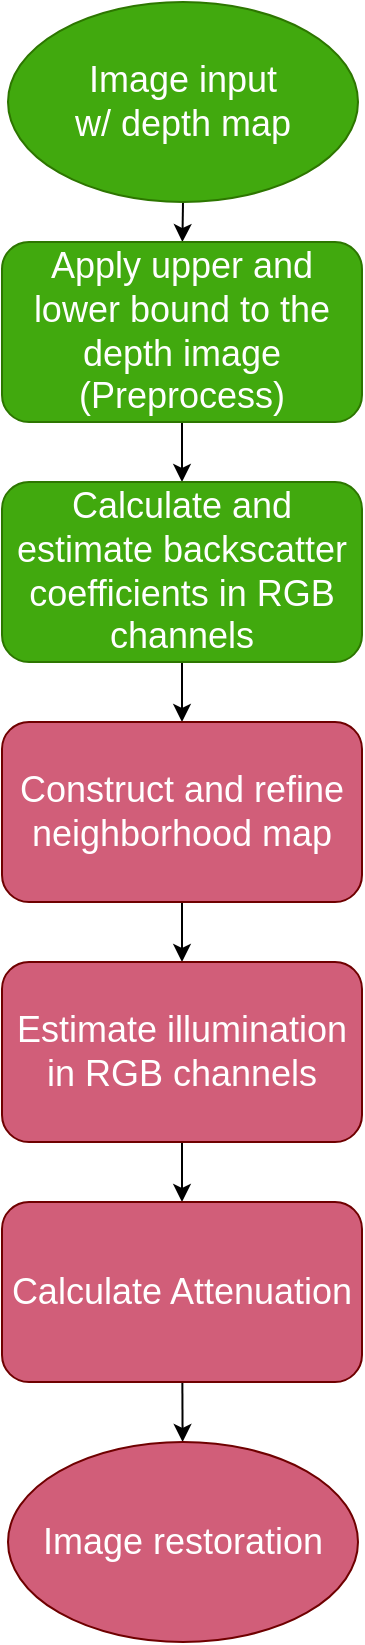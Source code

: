 <mxfile>
    <diagram id="jIdj4zHL3ktBHvkr6uQD" name="Page-1">
        <mxGraphModel dx="727" dy="492" grid="1" gridSize="10" guides="1" tooltips="1" connect="1" arrows="1" fold="1" page="1" pageScale="1" pageWidth="850" pageHeight="1100" math="0" shadow="0">
            <root>
                <mxCell id="0"/>
                <mxCell id="1" parent="0"/>
                <mxCell id="12" value="" style="edgeStyle=none;html=1;fontSize=18;" edge="1" parent="1" source="2" target="3">
                    <mxGeometry relative="1" as="geometry"/>
                </mxCell>
                <mxCell id="2" value="&lt;font style=&quot;font-size: 18px;&quot;&gt;Image input &lt;br&gt;w/ depth map&lt;/font&gt;" style="ellipse;whiteSpace=wrap;html=1;fillColor=#41A90E;fontColor=#ffffff;strokeColor=#2D7600;" vertex="1" parent="1">
                    <mxGeometry x="338" y="30" width="175" height="100" as="geometry"/>
                </mxCell>
                <mxCell id="13" value="" style="edgeStyle=none;html=1;fontSize=18;" edge="1" parent="1" source="3" target="6">
                    <mxGeometry relative="1" as="geometry"/>
                </mxCell>
                <mxCell id="3" value="Apply upper and lower bound to the depth image (Preprocess)" style="rounded=1;whiteSpace=wrap;html=1;fontSize=18;fillColor=#41A90E;fontColor=#ffffff;strokeColor=#2D7600;" vertex="1" parent="1">
                    <mxGeometry x="335" y="150" width="180" height="90" as="geometry"/>
                </mxCell>
                <mxCell id="14" value="" style="edgeStyle=none;html=1;fontSize=18;" edge="1" parent="1" source="6" target="7">
                    <mxGeometry relative="1" as="geometry"/>
                </mxCell>
                <mxCell id="6" value="Calculate and estimate backscatter coefficients in RGB channels" style="rounded=1;whiteSpace=wrap;html=1;fontSize=18;fillColor=#41A90E;fontColor=#ffffff;strokeColor=#2D7600;" vertex="1" parent="1">
                    <mxGeometry x="335" y="270" width="180" height="90" as="geometry"/>
                </mxCell>
                <mxCell id="15" value="" style="edgeStyle=none;html=1;fontSize=18;" edge="1" parent="1" source="7" target="8">
                    <mxGeometry relative="1" as="geometry"/>
                </mxCell>
                <mxCell id="7" value="Construct and refine neighborhood map" style="rounded=1;whiteSpace=wrap;html=1;fontSize=18;fillColor=#D15E79;fontColor=#ffffff;strokeColor=#6F0000;" vertex="1" parent="1">
                    <mxGeometry x="335" y="390" width="180" height="90" as="geometry"/>
                </mxCell>
                <mxCell id="17" value="" style="edgeStyle=none;html=1;fontSize=18;" edge="1" parent="1" source="8" target="9">
                    <mxGeometry relative="1" as="geometry"/>
                </mxCell>
                <mxCell id="8" value="Estimate illumination in RGB channels" style="rounded=1;whiteSpace=wrap;html=1;fontSize=18;fillColor=#D15E79;fontColor=#ffffff;strokeColor=#6F0000;" vertex="1" parent="1">
                    <mxGeometry x="335" y="510" width="180" height="90" as="geometry"/>
                </mxCell>
                <mxCell id="18" value="" style="edgeStyle=none;html=1;fontSize=18;" edge="1" parent="1" source="9" target="11">
                    <mxGeometry relative="1" as="geometry"/>
                </mxCell>
                <mxCell id="9" value="Calculate Attenuation" style="rounded=1;whiteSpace=wrap;html=1;fontSize=18;fillColor=#D15E79;fontColor=#ffffff;strokeColor=#6F0000;" vertex="1" parent="1">
                    <mxGeometry x="335" y="630" width="180" height="90" as="geometry"/>
                </mxCell>
                <mxCell id="11" value="&lt;font style=&quot;font-size: 18px;&quot;&gt;Image restoration&lt;/font&gt;" style="ellipse;whiteSpace=wrap;html=1;fillColor=#D15E79;fontColor=#ffffff;strokeColor=#6F0000;" vertex="1" parent="1">
                    <mxGeometry x="338" y="750" width="175" height="100" as="geometry"/>
                </mxCell>
            </root>
        </mxGraphModel>
    </diagram>
</mxfile>